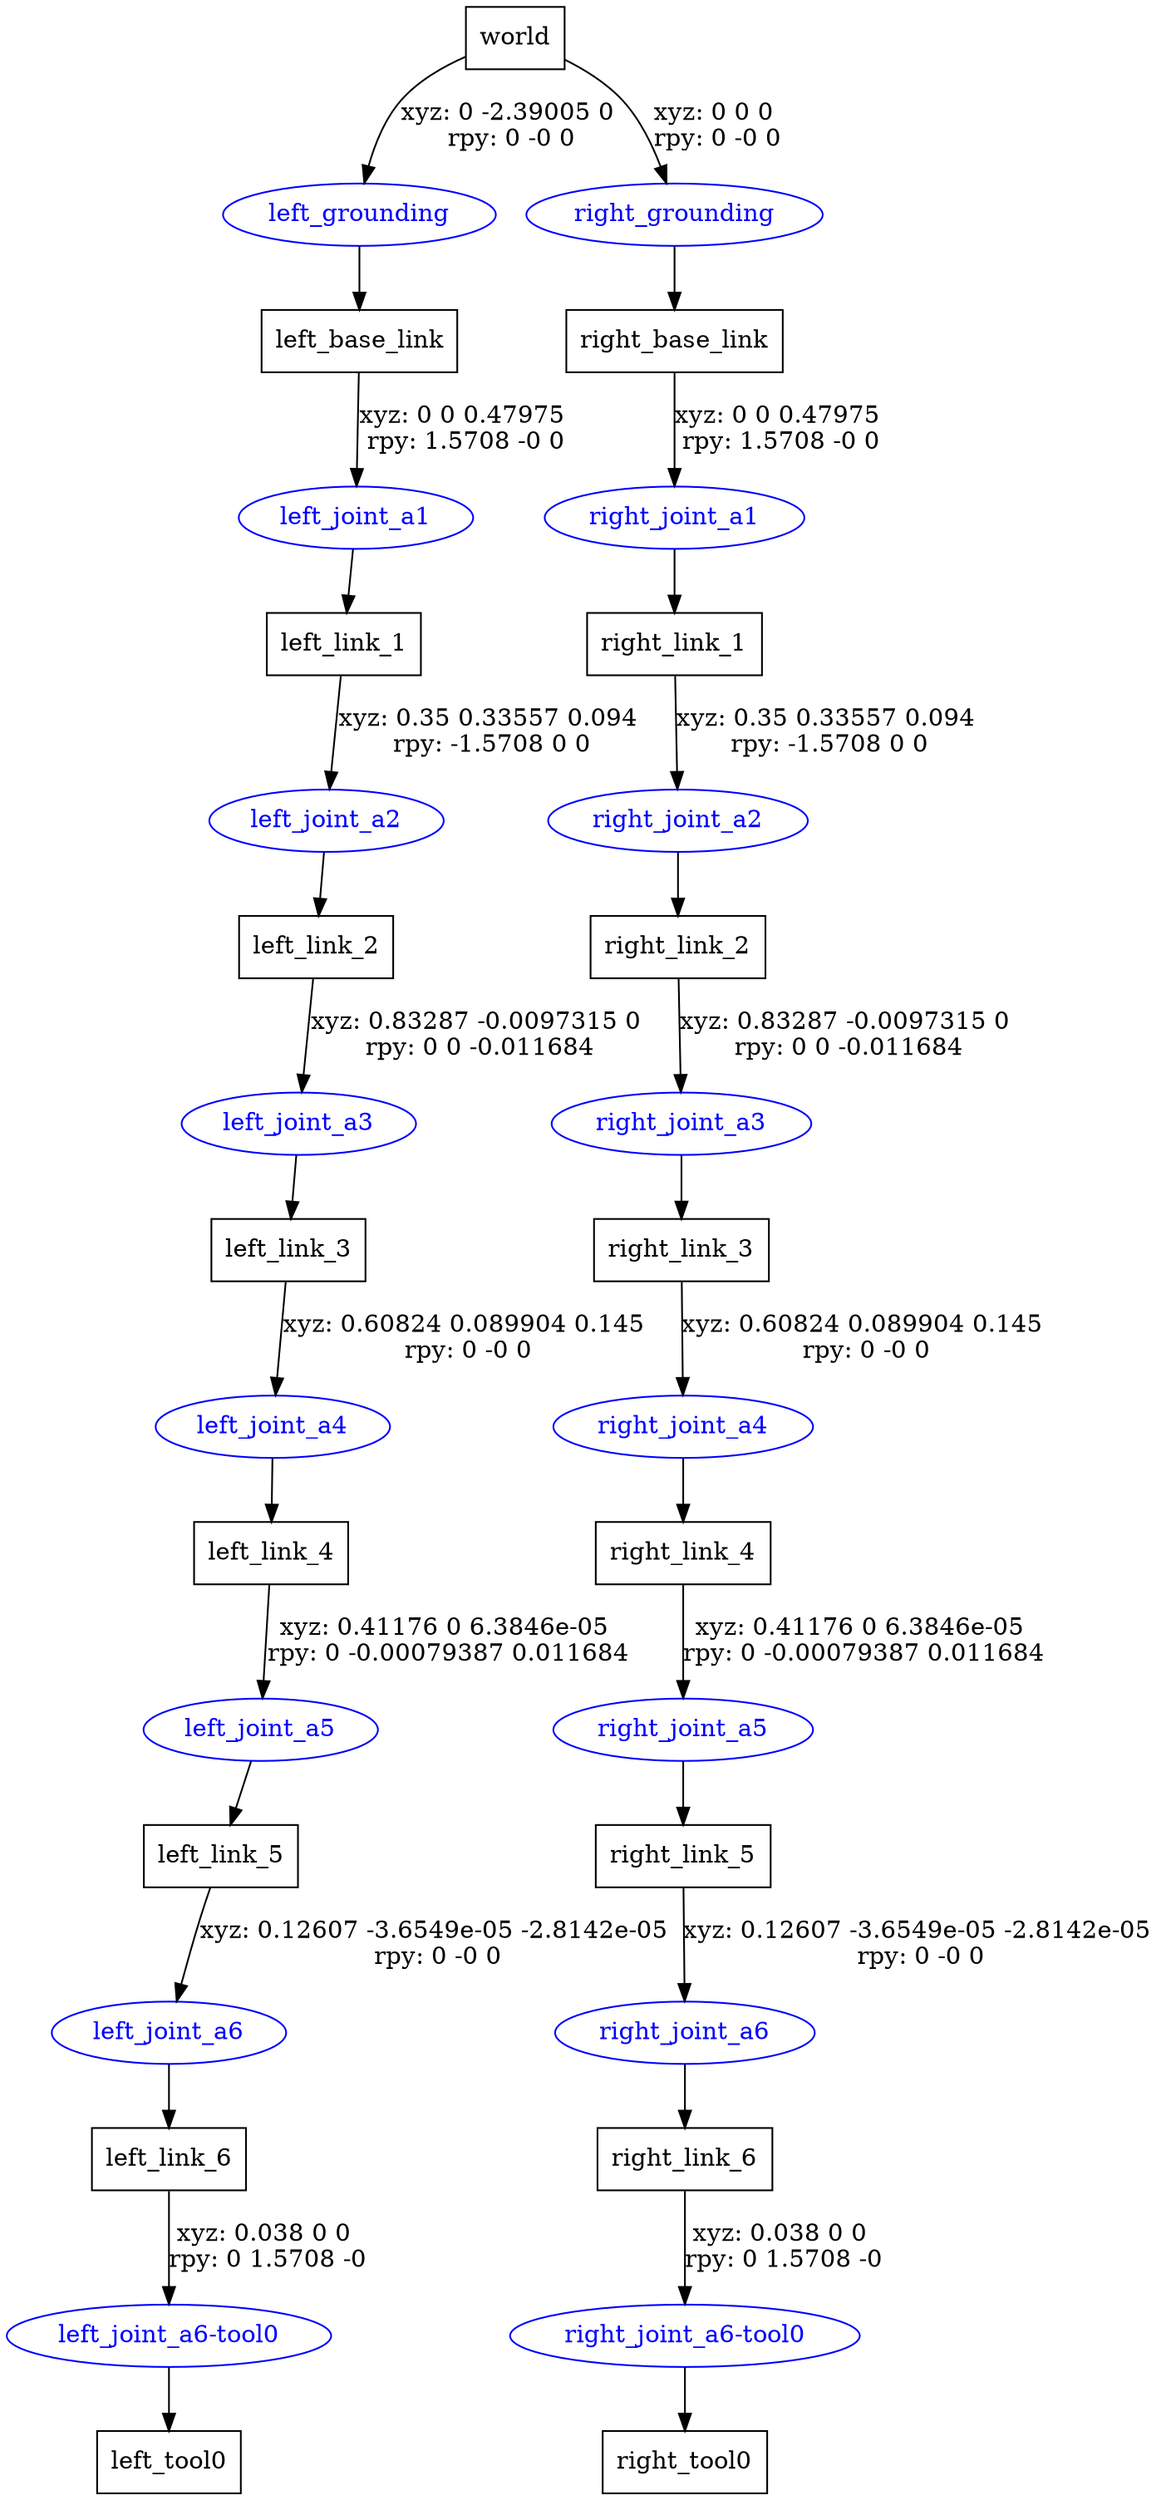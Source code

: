 digraph G {
node [shape=box];
"world" [label="world"];
"left_base_link" [label="left_base_link"];
"left_link_1" [label="left_link_1"];
"left_link_2" [label="left_link_2"];
"left_link_3" [label="left_link_3"];
"left_link_4" [label="left_link_4"];
"left_link_5" [label="left_link_5"];
"left_link_6" [label="left_link_6"];
"left_tool0" [label="left_tool0"];
"right_base_link" [label="right_base_link"];
"right_link_1" [label="right_link_1"];
"right_link_2" [label="right_link_2"];
"right_link_3" [label="right_link_3"];
"right_link_4" [label="right_link_4"];
"right_link_5" [label="right_link_5"];
"right_link_6" [label="right_link_6"];
"right_tool0" [label="right_tool0"];
node [shape=ellipse, color=blue, fontcolor=blue];
"world" -> "left_grounding" [label="xyz: 0 -2.39005 0 \nrpy: 0 -0 0"]
"left_grounding" -> "left_base_link"
"left_base_link" -> "left_joint_a1" [label="xyz: 0 0 0.47975 \nrpy: 1.5708 -0 0"]
"left_joint_a1" -> "left_link_1"
"left_link_1" -> "left_joint_a2" [label="xyz: 0.35 0.33557 0.094 \nrpy: -1.5708 0 0"]
"left_joint_a2" -> "left_link_2"
"left_link_2" -> "left_joint_a3" [label="xyz: 0.83287 -0.0097315 0 \nrpy: 0 0 -0.011684"]
"left_joint_a3" -> "left_link_3"
"left_link_3" -> "left_joint_a4" [label="xyz: 0.60824 0.089904 0.145 \nrpy: 0 -0 0"]
"left_joint_a4" -> "left_link_4"
"left_link_4" -> "left_joint_a5" [label="xyz: 0.41176 0 6.3846e-05 \nrpy: 0 -0.00079387 0.011684"]
"left_joint_a5" -> "left_link_5"
"left_link_5" -> "left_joint_a6" [label="xyz: 0.12607 -3.6549e-05 -2.8142e-05 \nrpy: 0 -0 0"]
"left_joint_a6" -> "left_link_6"
"left_link_6" -> "left_joint_a6-tool0" [label="xyz: 0.038 0 0 \nrpy: 0 1.5708 -0"]
"left_joint_a6-tool0" -> "left_tool0"
"world" -> "right_grounding" [label="xyz: 0 0 0 \nrpy: 0 -0 0"]
"right_grounding" -> "right_base_link"
"right_base_link" -> "right_joint_a1" [label="xyz: 0 0 0.47975 \nrpy: 1.5708 -0 0"]
"right_joint_a1" -> "right_link_1"
"right_link_1" -> "right_joint_a2" [label="xyz: 0.35 0.33557 0.094 \nrpy: -1.5708 0 0"]
"right_joint_a2" -> "right_link_2"
"right_link_2" -> "right_joint_a3" [label="xyz: 0.83287 -0.0097315 0 \nrpy: 0 0 -0.011684"]
"right_joint_a3" -> "right_link_3"
"right_link_3" -> "right_joint_a4" [label="xyz: 0.60824 0.089904 0.145 \nrpy: 0 -0 0"]
"right_joint_a4" -> "right_link_4"
"right_link_4" -> "right_joint_a5" [label="xyz: 0.41176 0 6.3846e-05 \nrpy: 0 -0.00079387 0.011684"]
"right_joint_a5" -> "right_link_5"
"right_link_5" -> "right_joint_a6" [label="xyz: 0.12607 -3.6549e-05 -2.8142e-05 \nrpy: 0 -0 0"]
"right_joint_a6" -> "right_link_6"
"right_link_6" -> "right_joint_a6-tool0" [label="xyz: 0.038 0 0 \nrpy: 0 1.5708 -0"]
"right_joint_a6-tool0" -> "right_tool0"
}
